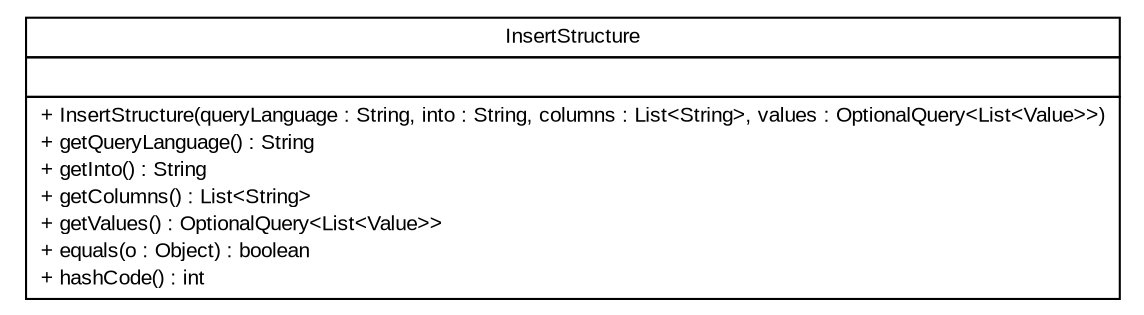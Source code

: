 #!/usr/local/bin/dot
#
# Class diagram 
# Generated by UMLGraph version R5_6 (http://www.umlgraph.org/)
#

digraph G {
	edge [fontname="arial",fontsize=10,labelfontname="arial",labelfontsize=10];
	node [fontname="arial",fontsize=10,shape=plaintext];
	nodesep=0.25;
	ranksep=0.5;
	// br.gov.to.sefaz.persistence.query.structure.insert.InsertStructure
	c55538 [label=<<table title="br.gov.to.sefaz.persistence.query.structure.insert.InsertStructure" border="0" cellborder="1" cellspacing="0" cellpadding="2" port="p" href="./InsertStructure.html">
		<tr><td><table border="0" cellspacing="0" cellpadding="1">
<tr><td align="center" balign="center"> InsertStructure </td></tr>
		</table></td></tr>
		<tr><td><table border="0" cellspacing="0" cellpadding="1">
<tr><td align="left" balign="left">  </td></tr>
		</table></td></tr>
		<tr><td><table border="0" cellspacing="0" cellpadding="1">
<tr><td align="left" balign="left"> + InsertStructure(queryLanguage : String, into : String, columns : List&lt;String&gt;, values : OptionalQuery&lt;List&lt;Value&gt;&gt;) </td></tr>
<tr><td align="left" balign="left"> + getQueryLanguage() : String </td></tr>
<tr><td align="left" balign="left"> + getInto() : String </td></tr>
<tr><td align="left" balign="left"> + getColumns() : List&lt;String&gt; </td></tr>
<tr><td align="left" balign="left"> + getValues() : OptionalQuery&lt;List&lt;Value&gt;&gt; </td></tr>
<tr><td align="left" balign="left"> + equals(o : Object) : boolean </td></tr>
<tr><td align="left" balign="left"> + hashCode() : int </td></tr>
		</table></td></tr>
		</table>>, URL="./InsertStructure.html", fontname="arial", fontcolor="black", fontsize=10.0];
}

